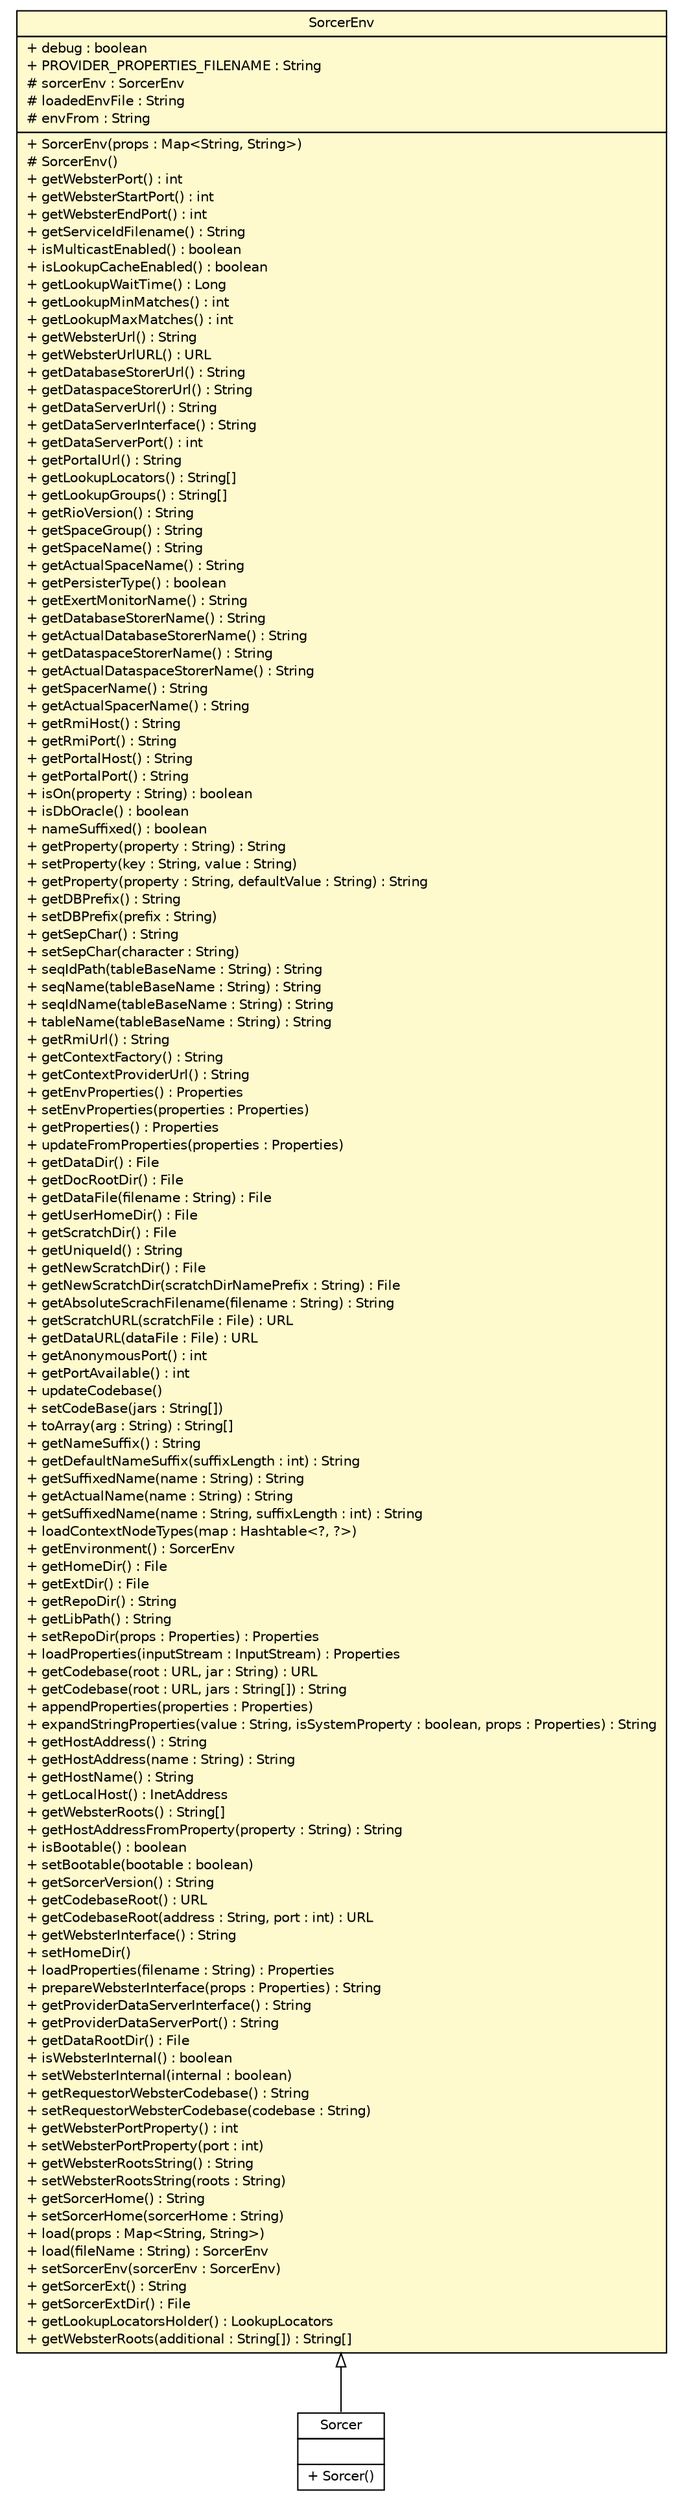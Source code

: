 #!/usr/local/bin/dot
#
# Class diagram 
# Generated by UMLGraph version R5_6 (http://www.umlgraph.org/)
#

digraph G {
	edge [fontname="Helvetica",fontsize=10,labelfontname="Helvetica",labelfontsize=10];
	node [fontname="Helvetica",fontsize=10,shape=plaintext];
	nodesep=0.25;
	ranksep=0.5;
	// sorcer.util.Sorcer
	c447133 [label=<<table title="sorcer.util.Sorcer" border="0" cellborder="1" cellspacing="0" cellpadding="2" port="p" href="../util/Sorcer.html">
		<tr><td><table border="0" cellspacing="0" cellpadding="1">
<tr><td align="center" balign="center"> Sorcer </td></tr>
		</table></td></tr>
		<tr><td><table border="0" cellspacing="0" cellpadding="1">
<tr><td align="left" balign="left">  </td></tr>
		</table></td></tr>
		<tr><td><table border="0" cellspacing="0" cellpadding="1">
<tr><td align="left" balign="left"> + Sorcer() </td></tr>
		</table></td></tr>
		</table>>, URL="../util/Sorcer.html", fontname="Helvetica", fontcolor="black", fontsize=10.0];
	// sorcer.core.SorcerEnv
	c447199 [label=<<table title="sorcer.core.SorcerEnv" border="0" cellborder="1" cellspacing="0" cellpadding="2" port="p" bgcolor="lemonChiffon" href="./SorcerEnv.html">
		<tr><td><table border="0" cellspacing="0" cellpadding="1">
<tr><td align="center" balign="center"> SorcerEnv </td></tr>
		</table></td></tr>
		<tr><td><table border="0" cellspacing="0" cellpadding="1">
<tr><td align="left" balign="left"> + debug : boolean </td></tr>
<tr><td align="left" balign="left"> + PROVIDER_PROPERTIES_FILENAME : String </td></tr>
<tr><td align="left" balign="left"> # sorcerEnv : SorcerEnv </td></tr>
<tr><td align="left" balign="left"> # loadedEnvFile : String </td></tr>
<tr><td align="left" balign="left"> # envFrom : String </td></tr>
		</table></td></tr>
		<tr><td><table border="0" cellspacing="0" cellpadding="1">
<tr><td align="left" balign="left"> + SorcerEnv(props : Map&lt;String, String&gt;) </td></tr>
<tr><td align="left" balign="left"> # SorcerEnv() </td></tr>
<tr><td align="left" balign="left"> + getWebsterPort() : int </td></tr>
<tr><td align="left" balign="left"> + getWebsterStartPort() : int </td></tr>
<tr><td align="left" balign="left"> + getWebsterEndPort() : int </td></tr>
<tr><td align="left" balign="left"> + getServiceIdFilename() : String </td></tr>
<tr><td align="left" balign="left"> + isMulticastEnabled() : boolean </td></tr>
<tr><td align="left" balign="left"> + isLookupCacheEnabled() : boolean </td></tr>
<tr><td align="left" balign="left"> + getLookupWaitTime() : Long </td></tr>
<tr><td align="left" balign="left"> + getLookupMinMatches() : int </td></tr>
<tr><td align="left" balign="left"> + getLookupMaxMatches() : int </td></tr>
<tr><td align="left" balign="left"> + getWebsterUrl() : String </td></tr>
<tr><td align="left" balign="left"> + getWebsterUrlURL() : URL </td></tr>
<tr><td align="left" balign="left"> + getDatabaseStorerUrl() : String </td></tr>
<tr><td align="left" balign="left"> + getDataspaceStorerUrl() : String </td></tr>
<tr><td align="left" balign="left"> + getDataServerUrl() : String </td></tr>
<tr><td align="left" balign="left"> + getDataServerInterface() : String </td></tr>
<tr><td align="left" balign="left"> + getDataServerPort() : int </td></tr>
<tr><td align="left" balign="left"> + getPortalUrl() : String </td></tr>
<tr><td align="left" balign="left"> + getLookupLocators() : String[] </td></tr>
<tr><td align="left" balign="left"> + getLookupGroups() : String[] </td></tr>
<tr><td align="left" balign="left"> + getRioVersion() : String </td></tr>
<tr><td align="left" balign="left"> + getSpaceGroup() : String </td></tr>
<tr><td align="left" balign="left"> + getSpaceName() : String </td></tr>
<tr><td align="left" balign="left"> + getActualSpaceName() : String </td></tr>
<tr><td align="left" balign="left"> + getPersisterType() : boolean </td></tr>
<tr><td align="left" balign="left"> + getExertMonitorName() : String </td></tr>
<tr><td align="left" balign="left"> + getDatabaseStorerName() : String </td></tr>
<tr><td align="left" balign="left"> + getActualDatabaseStorerName() : String </td></tr>
<tr><td align="left" balign="left"> + getDataspaceStorerName() : String </td></tr>
<tr><td align="left" balign="left"> + getActualDataspaceStorerName() : String </td></tr>
<tr><td align="left" balign="left"> + getSpacerName() : String </td></tr>
<tr><td align="left" balign="left"> + getActualSpacerName() : String </td></tr>
<tr><td align="left" balign="left"> + getRmiHost() : String </td></tr>
<tr><td align="left" balign="left"> + getRmiPort() : String </td></tr>
<tr><td align="left" balign="left"> + getPortalHost() : String </td></tr>
<tr><td align="left" balign="left"> + getPortalPort() : String </td></tr>
<tr><td align="left" balign="left"> + isOn(property : String) : boolean </td></tr>
<tr><td align="left" balign="left"> + isDbOracle() : boolean </td></tr>
<tr><td align="left" balign="left"> + nameSuffixed() : boolean </td></tr>
<tr><td align="left" balign="left"> + getProperty(property : String) : String </td></tr>
<tr><td align="left" balign="left"> + setProperty(key : String, value : String) </td></tr>
<tr><td align="left" balign="left"> + getProperty(property : String, defaultValue : String) : String </td></tr>
<tr><td align="left" balign="left"> + getDBPrefix() : String </td></tr>
<tr><td align="left" balign="left"> + setDBPrefix(prefix : String) </td></tr>
<tr><td align="left" balign="left"> + getSepChar() : String </td></tr>
<tr><td align="left" balign="left"> + setSepChar(character : String) </td></tr>
<tr><td align="left" balign="left"> + seqIdPath(tableBaseName : String) : String </td></tr>
<tr><td align="left" balign="left"> + seqName(tableBaseName : String) : String </td></tr>
<tr><td align="left" balign="left"> + seqIdName(tableBaseName : String) : String </td></tr>
<tr><td align="left" balign="left"> + tableName(tableBaseName : String) : String </td></tr>
<tr><td align="left" balign="left"> + getRmiUrl() : String </td></tr>
<tr><td align="left" balign="left"> + getContextFactory() : String </td></tr>
<tr><td align="left" balign="left"> + getContextProviderUrl() : String </td></tr>
<tr><td align="left" balign="left"> + getEnvProperties() : Properties </td></tr>
<tr><td align="left" balign="left"> + setEnvProperties(properties : Properties) </td></tr>
<tr><td align="left" balign="left"> + getProperties() : Properties </td></tr>
<tr><td align="left" balign="left"> + updateFromProperties(properties : Properties) </td></tr>
<tr><td align="left" balign="left"> + getDataDir() : File </td></tr>
<tr><td align="left" balign="left"> + getDocRootDir() : File </td></tr>
<tr><td align="left" balign="left"> + getDataFile(filename : String) : File </td></tr>
<tr><td align="left" balign="left"> + getUserHomeDir() : File </td></tr>
<tr><td align="left" balign="left"> + getScratchDir() : File </td></tr>
<tr><td align="left" balign="left"> + getUniqueId() : String </td></tr>
<tr><td align="left" balign="left"> + getNewScratchDir() : File </td></tr>
<tr><td align="left" balign="left"> + getNewScratchDir(scratchDirNamePrefix : String) : File </td></tr>
<tr><td align="left" balign="left"> + getAbsoluteScrachFilename(filename : String) : String </td></tr>
<tr><td align="left" balign="left"> + getScratchURL(scratchFile : File) : URL </td></tr>
<tr><td align="left" balign="left"> + getDataURL(dataFile : File) : URL </td></tr>
<tr><td align="left" balign="left"> + getAnonymousPort() : int </td></tr>
<tr><td align="left" balign="left"> + getPortAvailable() : int </td></tr>
<tr><td align="left" balign="left"> + updateCodebase() </td></tr>
<tr><td align="left" balign="left"> + setCodeBase(jars : String[]) </td></tr>
<tr><td align="left" balign="left"> + toArray(arg : String) : String[] </td></tr>
<tr><td align="left" balign="left"> + getNameSuffix() : String </td></tr>
<tr><td align="left" balign="left"> + getDefaultNameSuffix(suffixLength : int) : String </td></tr>
<tr><td align="left" balign="left"> + getSuffixedName(name : String) : String </td></tr>
<tr><td align="left" balign="left"> + getActualName(name : String) : String </td></tr>
<tr><td align="left" balign="left"> + getSuffixedName(name : String, suffixLength : int) : String </td></tr>
<tr><td align="left" balign="left"> + loadContextNodeTypes(map : Hashtable&lt;?, ?&gt;) </td></tr>
<tr><td align="left" balign="left"> + getEnvironment() : SorcerEnv </td></tr>
<tr><td align="left" balign="left"> + getHomeDir() : File </td></tr>
<tr><td align="left" balign="left"> + getExtDir() : File </td></tr>
<tr><td align="left" balign="left"> + getRepoDir() : String </td></tr>
<tr><td align="left" balign="left"> + getLibPath() : String </td></tr>
<tr><td align="left" balign="left"> + setRepoDir(props : Properties) : Properties </td></tr>
<tr><td align="left" balign="left"> + loadProperties(inputStream : InputStream) : Properties </td></tr>
<tr><td align="left" balign="left"> + getCodebase(root : URL, jar : String) : URL </td></tr>
<tr><td align="left" balign="left"> + getCodebase(root : URL, jars : String[]) : String </td></tr>
<tr><td align="left" balign="left"> + appendProperties(properties : Properties) </td></tr>
<tr><td align="left" balign="left"> + expandStringProperties(value : String, isSystemProperty : boolean, props : Properties) : String </td></tr>
<tr><td align="left" balign="left"> + getHostAddress() : String </td></tr>
<tr><td align="left" balign="left"> + getHostAddress(name : String) : String </td></tr>
<tr><td align="left" balign="left"> + getHostName() : String </td></tr>
<tr><td align="left" balign="left"> + getLocalHost() : InetAddress </td></tr>
<tr><td align="left" balign="left"> + getWebsterRoots() : String[] </td></tr>
<tr><td align="left" balign="left"> + getHostAddressFromProperty(property : String) : String </td></tr>
<tr><td align="left" balign="left"> + isBootable() : boolean </td></tr>
<tr><td align="left" balign="left"> + setBootable(bootable : boolean) </td></tr>
<tr><td align="left" balign="left"> + getSorcerVersion() : String </td></tr>
<tr><td align="left" balign="left"> + getCodebaseRoot() : URL </td></tr>
<tr><td align="left" balign="left"> + getCodebaseRoot(address : String, port : int) : URL </td></tr>
<tr><td align="left" balign="left"> + getWebsterInterface() : String </td></tr>
<tr><td align="left" balign="left"> + setHomeDir() </td></tr>
<tr><td align="left" balign="left"> + loadProperties(filename : String) : Properties </td></tr>
<tr><td align="left" balign="left"> + prepareWebsterInterface(props : Properties) : String </td></tr>
<tr><td align="left" balign="left"> + getProviderDataServerInterface() : String </td></tr>
<tr><td align="left" balign="left"> + getProviderDataServerPort() : String </td></tr>
<tr><td align="left" balign="left"> + getDataRootDir() : File </td></tr>
<tr><td align="left" balign="left"> + isWebsterInternal() : boolean </td></tr>
<tr><td align="left" balign="left"> + setWebsterInternal(internal : boolean) </td></tr>
<tr><td align="left" balign="left"> + getRequestorWebsterCodebase() : String </td></tr>
<tr><td align="left" balign="left"> + setRequestorWebsterCodebase(codebase : String) </td></tr>
<tr><td align="left" balign="left"> + getWebsterPortProperty() : int </td></tr>
<tr><td align="left" balign="left"> + setWebsterPortProperty(port : int) </td></tr>
<tr><td align="left" balign="left"> + getWebsterRootsString() : String </td></tr>
<tr><td align="left" balign="left"> + setWebsterRootsString(roots : String) </td></tr>
<tr><td align="left" balign="left"> + getSorcerHome() : String </td></tr>
<tr><td align="left" balign="left"> + setSorcerHome(sorcerHome : String) </td></tr>
<tr><td align="left" balign="left"> + load(props : Map&lt;String, String&gt;) </td></tr>
<tr><td align="left" balign="left"> + load(fileName : String) : SorcerEnv </td></tr>
<tr><td align="left" balign="left"> + setSorcerEnv(sorcerEnv : SorcerEnv) </td></tr>
<tr><td align="left" balign="left"> + getSorcerExt() : String </td></tr>
<tr><td align="left" balign="left"> + getSorcerExtDir() : File </td></tr>
<tr><td align="left" balign="left"> + getLookupLocatorsHolder() : LookupLocators </td></tr>
<tr><td align="left" balign="left"> + getWebsterRoots(additional : String[]) : String[] </td></tr>
		</table></td></tr>
		</table>>, URL="./SorcerEnv.html", fontname="Helvetica", fontcolor="black", fontsize=10.0];
	//sorcer.util.Sorcer extends sorcer.core.SorcerEnv
	c447199:p -> c447133:p [dir=back,arrowtail=empty];
}


